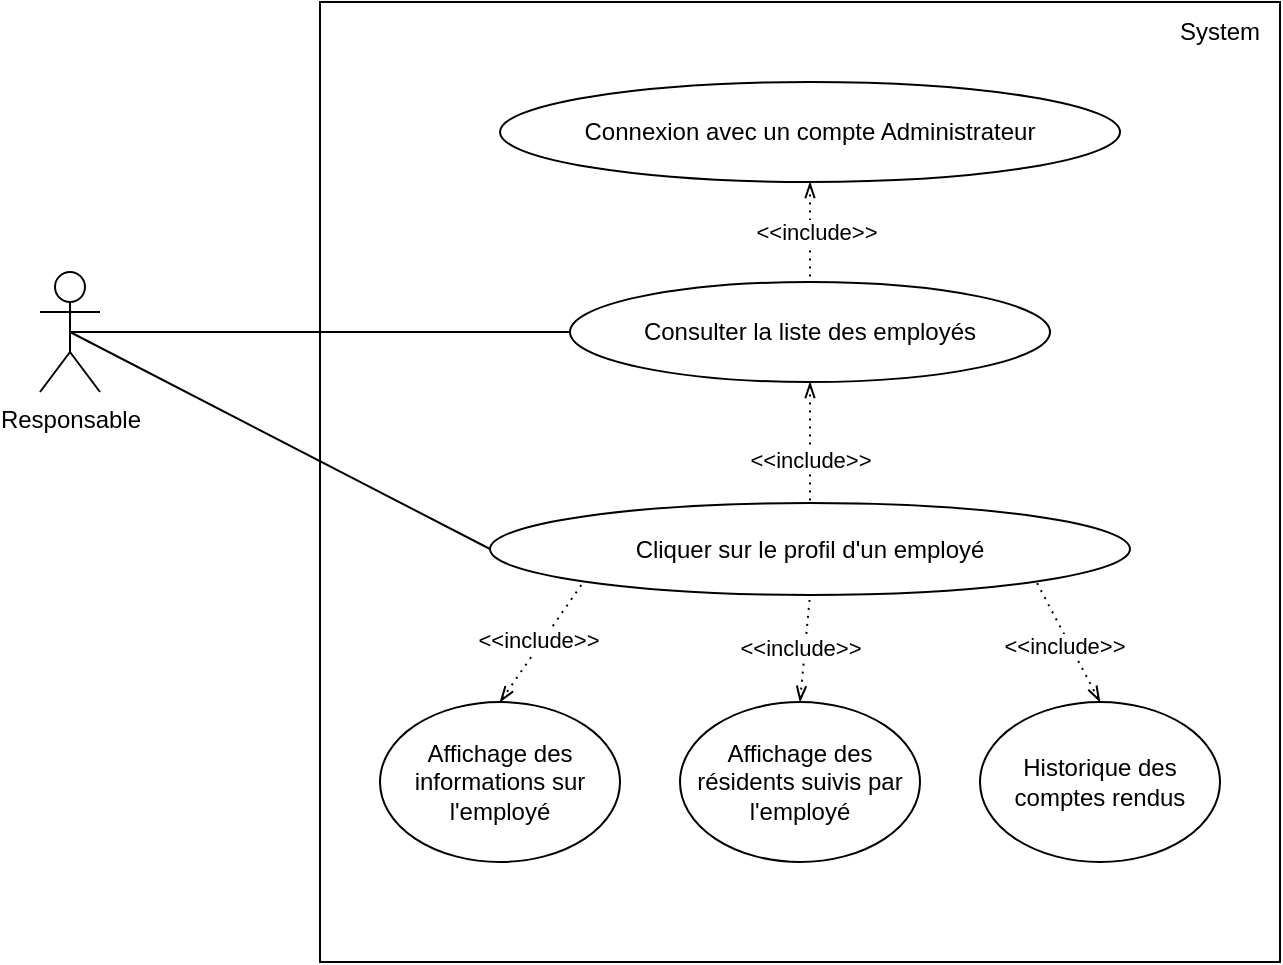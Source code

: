 <mxfile version="15.8.7" type="device"><diagram id="UN127Nrkts6GpbzrNsIO" name="Page-1"><mxGraphModel dx="946" dy="672" grid="1" gridSize="10" guides="1" tooltips="1" connect="1" arrows="1" fold="1" page="1" pageScale="1" pageWidth="1169" pageHeight="827" math="0" shadow="0"><root><mxCell id="0"/><mxCell id="1" parent="0"/><mxCell id="r90qyI-BaNGqeSthlCrF-1" value="" style="whiteSpace=wrap;html=1;aspect=fixed;" parent="1" vertex="1"><mxGeometry x="200" y="140" width="480" height="480" as="geometry"/></mxCell><mxCell id="r90qyI-BaNGqeSthlCrF-2" value="Responsable" style="shape=umlActor;verticalLabelPosition=bottom;verticalAlign=top;html=1;outlineConnect=0;" parent="1" vertex="1"><mxGeometry x="60" y="275" width="30" height="60" as="geometry"/></mxCell><mxCell id="r90qyI-BaNGqeSthlCrF-3" value="System" style="text;html=1;strokeColor=none;fillColor=none;align=center;verticalAlign=middle;whiteSpace=wrap;rounded=0;" parent="1" vertex="1"><mxGeometry x="620" y="140" width="60" height="30" as="geometry"/></mxCell><mxCell id="r90qyI-BaNGqeSthlCrF-4" value="Connexion avec un compte Administrateur" style="ellipse;whiteSpace=wrap;html=1;" parent="1" vertex="1"><mxGeometry x="290" y="180" width="310" height="50" as="geometry"/></mxCell><mxCell id="r90qyI-BaNGqeSthlCrF-5" value="Consulter la liste des employés" style="ellipse;whiteSpace=wrap;html=1;" parent="1" vertex="1"><mxGeometry x="325" y="280" width="240" height="50" as="geometry"/></mxCell><mxCell id="r90qyI-BaNGqeSthlCrF-6" value="" style="endArrow=none;dashed=1;html=1;dashPattern=1 3;strokeWidth=1;rounded=0;entryX=0.5;entryY=0;entryDx=0;entryDy=0;exitX=0.5;exitY=1;exitDx=0;exitDy=0;startArrow=openThin;startFill=0;" parent="1" source="r90qyI-BaNGqeSthlCrF-4" target="r90qyI-BaNGqeSthlCrF-5" edge="1"><mxGeometry width="50" height="50" relative="1" as="geometry"><mxPoint x="280" y="400" as="sourcePoint"/><mxPoint x="330" y="350" as="targetPoint"/></mxGeometry></mxCell><mxCell id="r90qyI-BaNGqeSthlCrF-7" value="&amp;lt;&amp;lt;include&amp;gt;&amp;gt;" style="edgeLabel;html=1;align=center;verticalAlign=middle;resizable=0;points=[];" parent="r90qyI-BaNGqeSthlCrF-6" vertex="1" connectable="0"><mxGeometry y="3" relative="1" as="geometry"><mxPoint as="offset"/></mxGeometry></mxCell><mxCell id="r90qyI-BaNGqeSthlCrF-8" value="Cliquer sur le profil d'un employé" style="ellipse;whiteSpace=wrap;html=1;" parent="1" vertex="1"><mxGeometry x="285" y="390.5" width="320" height="46" as="geometry"/></mxCell><mxCell id="r90qyI-BaNGqeSthlCrF-9" value="" style="endArrow=none;html=1;rounded=0;strokeWidth=1;entryX=0;entryY=0.5;entryDx=0;entryDy=0;exitX=0.5;exitY=0.5;exitDx=0;exitDy=0;exitPerimeter=0;" parent="1" source="r90qyI-BaNGqeSthlCrF-2" target="r90qyI-BaNGqeSthlCrF-5" edge="1"><mxGeometry width="50" height="50" relative="1" as="geometry"><mxPoint x="280" y="400" as="sourcePoint"/><mxPoint x="330" y="350" as="targetPoint"/></mxGeometry></mxCell><mxCell id="r90qyI-BaNGqeSthlCrF-10" value="" style="endArrow=none;html=1;rounded=0;strokeWidth=1;exitX=0.5;exitY=0.5;exitDx=0;exitDy=0;exitPerimeter=0;entryX=0;entryY=0.5;entryDx=0;entryDy=0;" parent="1" source="r90qyI-BaNGqeSthlCrF-2" target="r90qyI-BaNGqeSthlCrF-8" edge="1"><mxGeometry width="50" height="50" relative="1" as="geometry"><mxPoint x="280" y="400" as="sourcePoint"/><mxPoint x="330" y="350" as="targetPoint"/></mxGeometry></mxCell><mxCell id="r90qyI-BaNGqeSthlCrF-11" value="" style="endArrow=none;dashed=1;html=1;dashPattern=1 3;strokeWidth=1;rounded=0;entryX=0.5;entryY=1;entryDx=0;entryDy=0;startArrow=openThin;startFill=0;exitX=0.5;exitY=0;exitDx=0;exitDy=0;" parent="1" source="r90qyI-BaNGqeSthlCrF-18" target="r90qyI-BaNGqeSthlCrF-8" edge="1"><mxGeometry width="50" height="50" relative="1" as="geometry"><mxPoint x="440" y="470" as="sourcePoint"/><mxPoint x="455" y="300" as="targetPoint"/></mxGeometry></mxCell><mxCell id="r90qyI-BaNGqeSthlCrF-12" value="&amp;lt;&amp;lt;include&amp;gt;&amp;gt;" style="edgeLabel;html=1;align=center;verticalAlign=middle;resizable=0;points=[];" parent="r90qyI-BaNGqeSthlCrF-11" vertex="1" connectable="0"><mxGeometry y="3" relative="1" as="geometry"><mxPoint as="offset"/></mxGeometry></mxCell><mxCell id="r90qyI-BaNGqeSthlCrF-13" value="" style="endArrow=none;dashed=1;html=1;dashPattern=1 3;strokeWidth=1;rounded=0;entryX=0;entryY=1;entryDx=0;entryDy=0;exitX=0.5;exitY=0;exitDx=0;exitDy=0;startArrow=openThin;startFill=0;" parent="1" source="r90qyI-BaNGqeSthlCrF-17" target="r90qyI-BaNGqeSthlCrF-8" edge="1"><mxGeometry width="50" height="50" relative="1" as="geometry"><mxPoint x="465" y="260" as="sourcePoint"/><mxPoint x="465" y="310" as="targetPoint"/></mxGeometry></mxCell><mxCell id="r90qyI-BaNGqeSthlCrF-14" value="&amp;lt;&amp;lt;include&amp;gt;&amp;gt;" style="edgeLabel;html=1;align=center;verticalAlign=middle;resizable=0;points=[];" parent="r90qyI-BaNGqeSthlCrF-13" vertex="1" connectable="0"><mxGeometry y="3" relative="1" as="geometry"><mxPoint as="offset"/></mxGeometry></mxCell><mxCell id="r90qyI-BaNGqeSthlCrF-15" value="" style="endArrow=none;dashed=1;html=1;dashPattern=1 3;strokeWidth=1;rounded=0;entryX=1;entryY=1;entryDx=0;entryDy=0;exitX=0.5;exitY=0;exitDx=0;exitDy=0;startArrow=openThin;startFill=0;" parent="1" source="r90qyI-BaNGqeSthlCrF-19" target="r90qyI-BaNGqeSthlCrF-8" edge="1"><mxGeometry width="50" height="50" relative="1" as="geometry"><mxPoint x="454.8" y="470.16" as="sourcePoint"/><mxPoint x="455" y="430" as="targetPoint"/></mxGeometry></mxCell><mxCell id="r90qyI-BaNGqeSthlCrF-16" value="&amp;lt;&amp;lt;include&amp;gt;&amp;gt;" style="edgeLabel;html=1;align=center;verticalAlign=middle;resizable=0;points=[];" parent="r90qyI-BaNGqeSthlCrF-15" vertex="1" connectable="0"><mxGeometry y="3" relative="1" as="geometry"><mxPoint as="offset"/></mxGeometry></mxCell><mxCell id="r90qyI-BaNGqeSthlCrF-17" value="Affichage des informations sur l'employé" style="ellipse;whiteSpace=wrap;html=1;" parent="1" vertex="1"><mxGeometry x="230" y="490" width="120" height="80" as="geometry"/></mxCell><mxCell id="r90qyI-BaNGqeSthlCrF-18" value="Affichage des résidents suivis par l'employé" style="ellipse;whiteSpace=wrap;html=1;" parent="1" vertex="1"><mxGeometry x="380" y="490" width="120" height="80" as="geometry"/></mxCell><mxCell id="r90qyI-BaNGqeSthlCrF-19" value="Historique des comptes rendus" style="ellipse;whiteSpace=wrap;html=1;" parent="1" vertex="1"><mxGeometry x="530" y="490" width="120" height="80" as="geometry"/></mxCell><mxCell id="xWHIyHYMY8mp9OcC_Kdn-1" value="" style="endArrow=none;dashed=1;html=1;dashPattern=1 3;strokeWidth=1;rounded=0;entryX=0.5;entryY=0;entryDx=0;entryDy=0;exitX=0.5;exitY=1;exitDx=0;exitDy=0;startArrow=openThin;startFill=0;" edge="1" parent="1" source="r90qyI-BaNGqeSthlCrF-5" target="r90qyI-BaNGqeSthlCrF-8"><mxGeometry width="50" height="50" relative="1" as="geometry"><mxPoint x="455" y="250" as="sourcePoint"/><mxPoint x="455" y="300" as="targetPoint"/></mxGeometry></mxCell><mxCell id="xWHIyHYMY8mp9OcC_Kdn-2" value="&amp;lt;&amp;lt;include&amp;gt;&amp;gt;" style="edgeLabel;html=1;align=center;verticalAlign=middle;resizable=0;points=[];" vertex="1" connectable="0" parent="xWHIyHYMY8mp9OcC_Kdn-1"><mxGeometry y="3" relative="1" as="geometry"><mxPoint x="-3" y="8" as="offset"/></mxGeometry></mxCell></root></mxGraphModel></diagram></mxfile>